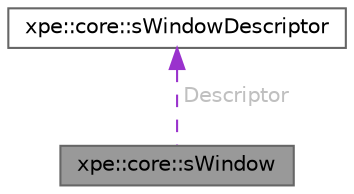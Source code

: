 digraph "xpe::core::sWindow"
{
 // LATEX_PDF_SIZE
  bgcolor="transparent";
  edge [fontname=Helvetica,fontsize=10,labelfontname=Helvetica,labelfontsize=10];
  node [fontname=Helvetica,fontsize=10,shape=box,height=0.2,width=0.4];
  Node1 [id="Node000001",label="xpe::core::sWindow",height=0.2,width=0.4,color="gray40", fillcolor="grey60", style="filled", fontcolor="black",tooltip=" "];
  Node2 -> Node1 [id="edge3_Node000001_Node000002",dir="back",color="darkorchid3",style="dashed",tooltip=" ",label=" Descriptor",fontcolor="grey" ];
  Node2 [id="Node000002",label="xpe::core::sWindowDescriptor",height=0.2,width=0.4,color="gray40", fillcolor="white", style="filled",URL="$structxpe_1_1core_1_1s_window_descriptor.html",tooltip=" "];
}
